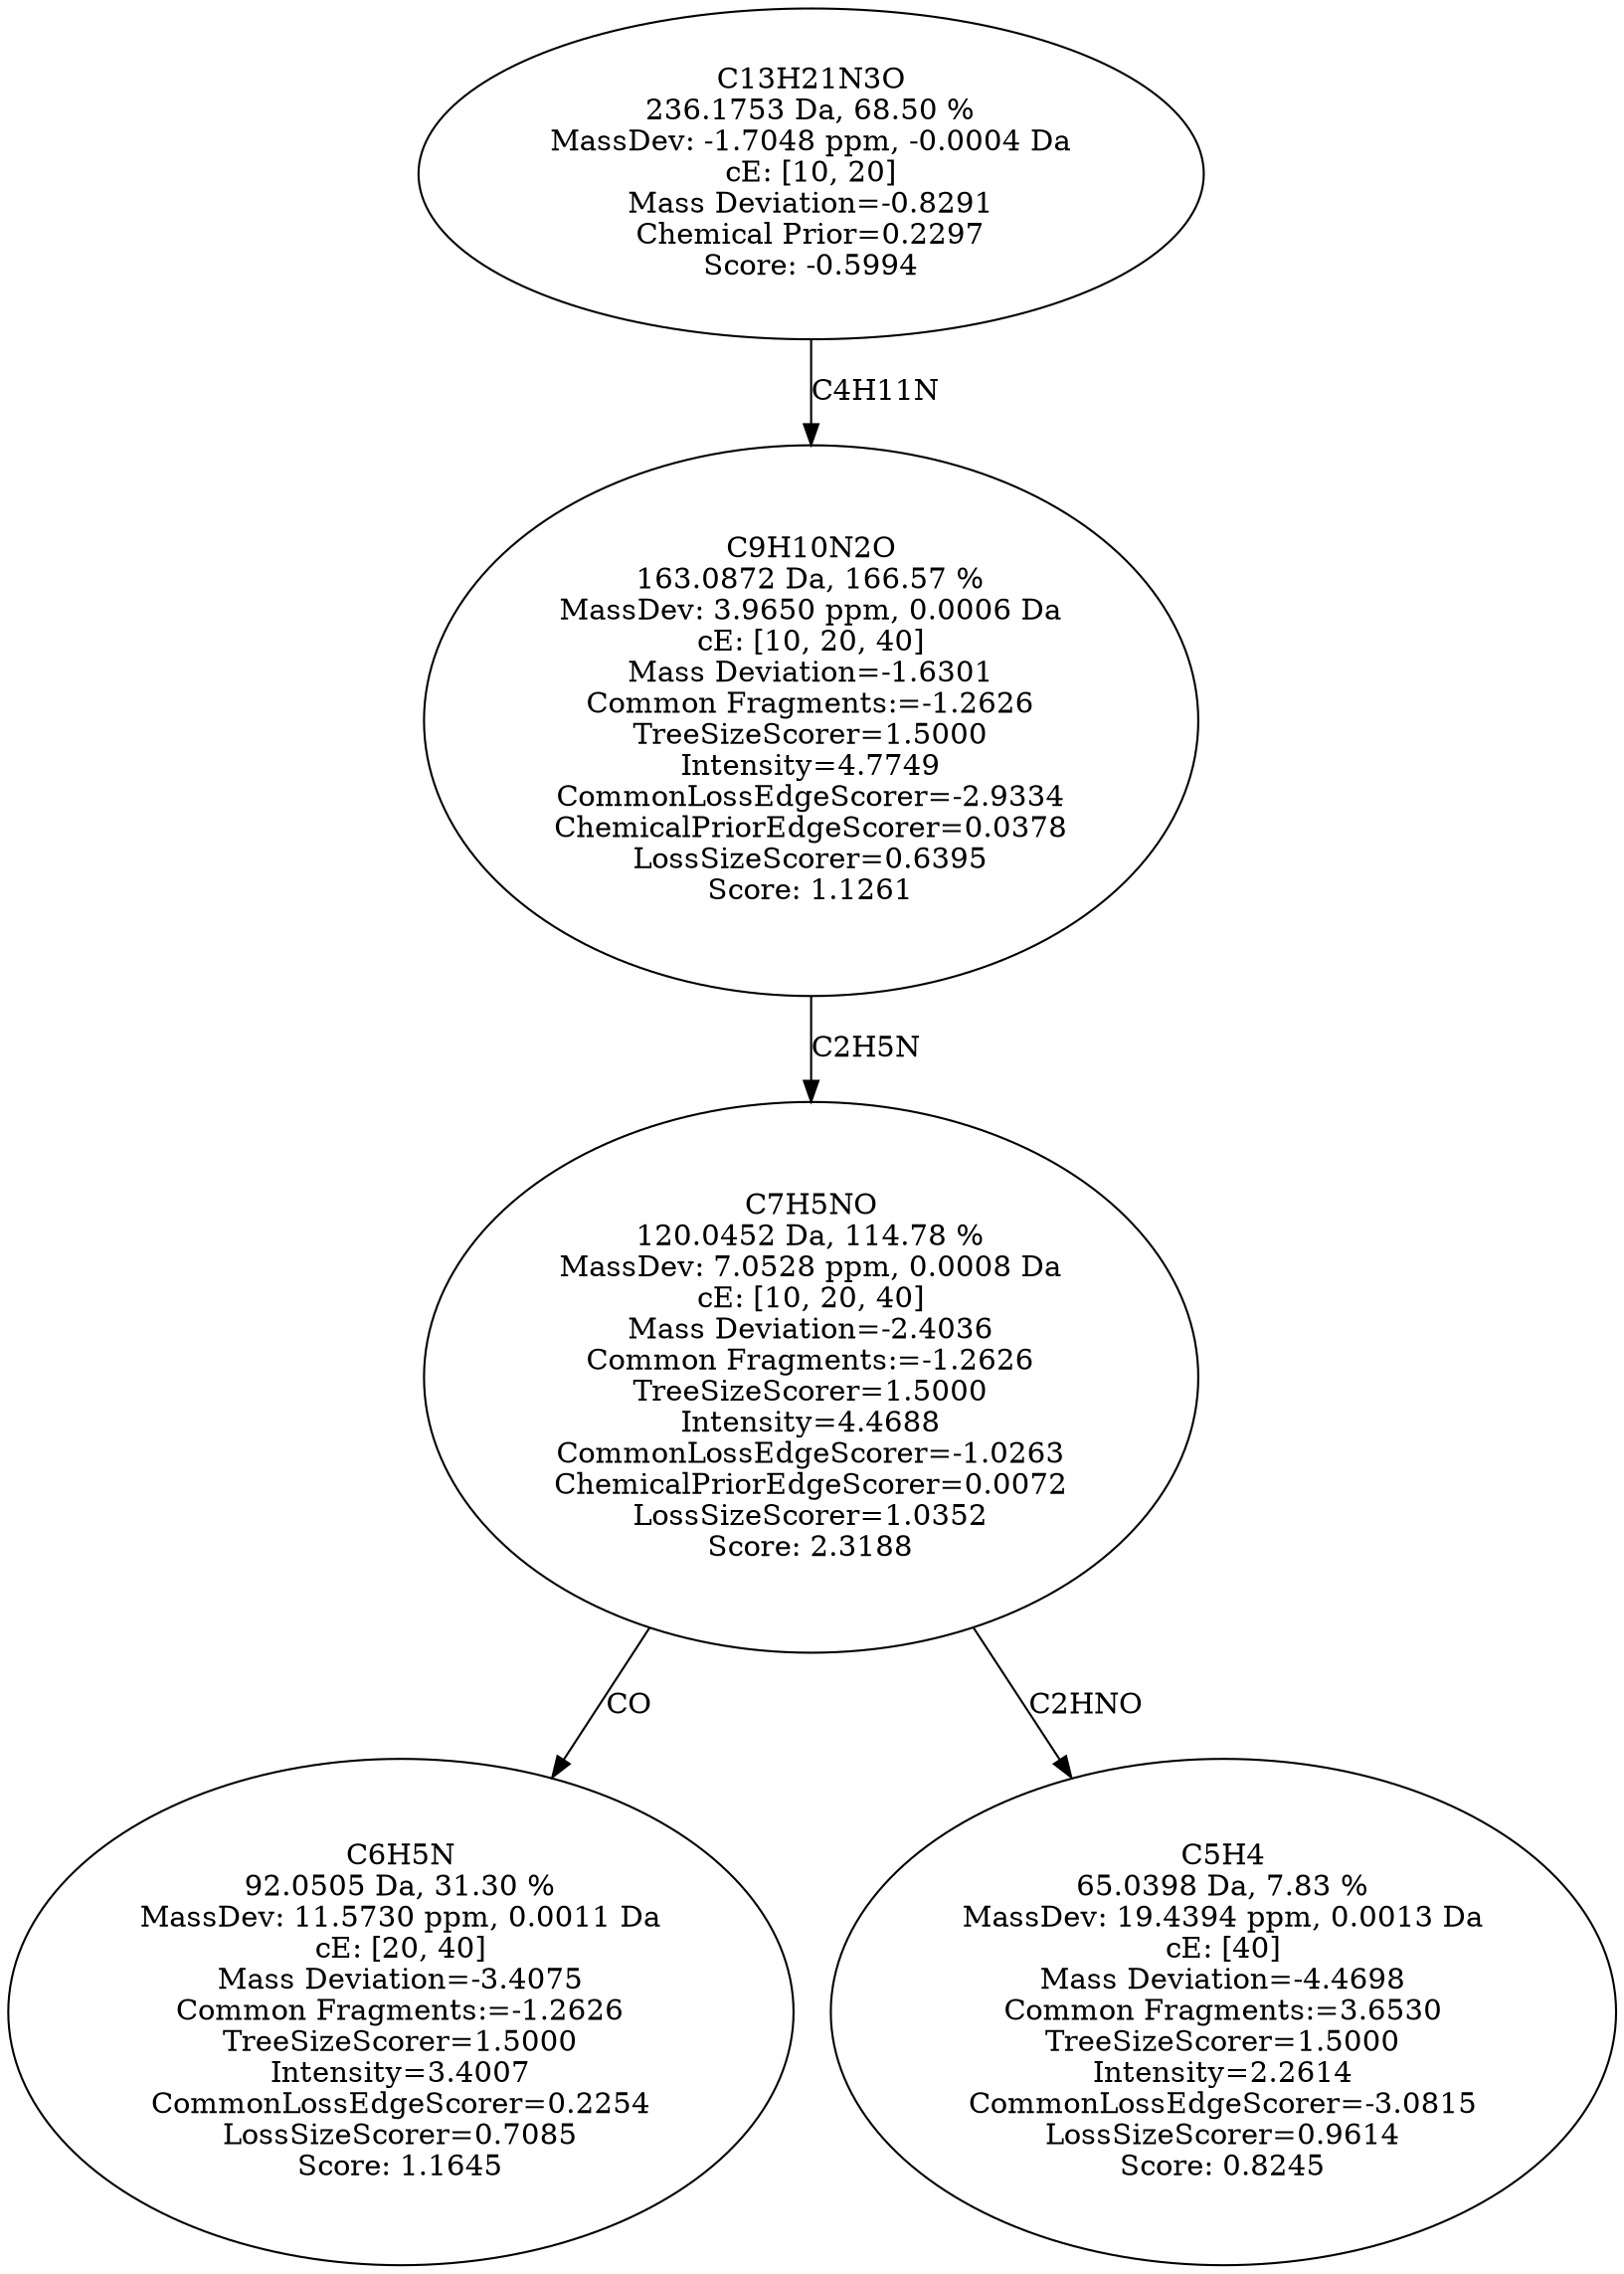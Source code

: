 strict digraph {
v1 [label="C6H5N\n92.0505 Da, 31.30 %\nMassDev: 11.5730 ppm, 0.0011 Da\ncE: [20, 40]\nMass Deviation=-3.4075\nCommon Fragments:=-1.2626\nTreeSizeScorer=1.5000\nIntensity=3.4007\nCommonLossEdgeScorer=0.2254\nLossSizeScorer=0.7085\nScore: 1.1645"];
v2 [label="C5H4\n65.0398 Da, 7.83 %\nMassDev: 19.4394 ppm, 0.0013 Da\ncE: [40]\nMass Deviation=-4.4698\nCommon Fragments:=3.6530\nTreeSizeScorer=1.5000\nIntensity=2.2614\nCommonLossEdgeScorer=-3.0815\nLossSizeScorer=0.9614\nScore: 0.8245"];
v3 [label="C7H5NO\n120.0452 Da, 114.78 %\nMassDev: 7.0528 ppm, 0.0008 Da\ncE: [10, 20, 40]\nMass Deviation=-2.4036\nCommon Fragments:=-1.2626\nTreeSizeScorer=1.5000\nIntensity=4.4688\nCommonLossEdgeScorer=-1.0263\nChemicalPriorEdgeScorer=0.0072\nLossSizeScorer=1.0352\nScore: 2.3188"];
v4 [label="C9H10N2O\n163.0872 Da, 166.57 %\nMassDev: 3.9650 ppm, 0.0006 Da\ncE: [10, 20, 40]\nMass Deviation=-1.6301\nCommon Fragments:=-1.2626\nTreeSizeScorer=1.5000\nIntensity=4.7749\nCommonLossEdgeScorer=-2.9334\nChemicalPriorEdgeScorer=0.0378\nLossSizeScorer=0.6395\nScore: 1.1261"];
v5 [label="C13H21N3O\n236.1753 Da, 68.50 %\nMassDev: -1.7048 ppm, -0.0004 Da\ncE: [10, 20]\nMass Deviation=-0.8291\nChemical Prior=0.2297\nScore: -0.5994"];
v3 -> v1 [label="CO"];
v3 -> v2 [label="C2HNO"];
v4 -> v3 [label="C2H5N"];
v5 -> v4 [label="C4H11N"];
}